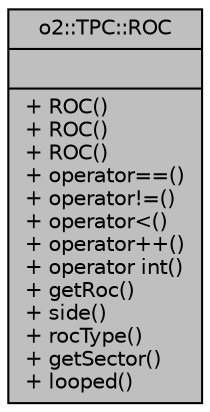 digraph "o2::TPC::ROC"
{
 // INTERACTIVE_SVG=YES
  bgcolor="transparent";
  edge [fontname="Helvetica",fontsize="10",labelfontname="Helvetica",labelfontsize="10"];
  node [fontname="Helvetica",fontsize="10",shape=record];
  Node1 [label="{o2::TPC::ROC\n||+ ROC()\l+ ROC()\l+ ROC()\l+ operator==()\l+ operator!=()\l+ operator\<()\l+ operator++()\l+ operator int()\l+ getRoc()\l+ side()\l+ rocType()\l+ getSector()\l+ looped()\l}",height=0.2,width=0.4,color="black", fillcolor="grey75", style="filled" fontcolor="black"];
}
